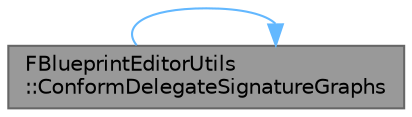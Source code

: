 digraph "FBlueprintEditorUtils::ConformDelegateSignatureGraphs"
{
 // INTERACTIVE_SVG=YES
 // LATEX_PDF_SIZE
  bgcolor="transparent";
  edge [fontname=Helvetica,fontsize=10,labelfontname=Helvetica,labelfontsize=10];
  node [fontname=Helvetica,fontsize=10,shape=box,height=0.2,width=0.4];
  rankdir="LR";
  Node1 [id="Node000001",label="FBlueprintEditorUtils\l::ConformDelegateSignatureGraphs",height=0.2,width=0.4,color="gray40", fillcolor="grey60", style="filled", fontcolor="black",tooltip="Makes sure that all delegate graphs have a corresponding variable declaration, removing the graph if ..."];
  Node1 -> Node1 [id="edge1_Node000001_Node000001",color="steelblue1",style="solid",tooltip=" "];
}
